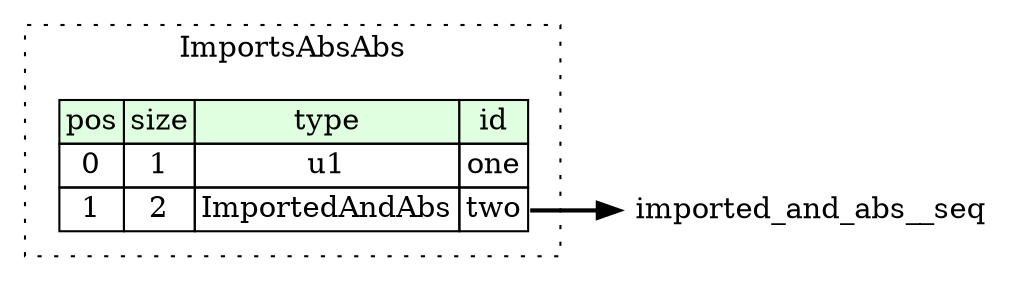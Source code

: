 digraph {
	rankdir=LR;
	node [shape=plaintext];
	subgraph cluster__imports_abs_abs {
		label="ImportsAbsAbs";
		graph[style=dotted];

		imports_abs_abs__seq [label=<<TABLE BORDER="0" CELLBORDER="1" CELLSPACING="0">
			<TR><TD BGCOLOR="#E0FFE0">pos</TD><TD BGCOLOR="#E0FFE0">size</TD><TD BGCOLOR="#E0FFE0">type</TD><TD BGCOLOR="#E0FFE0">id</TD></TR>
			<TR><TD PORT="one_pos">0</TD><TD PORT="one_size">1</TD><TD>u1</TD><TD PORT="one_type">one</TD></TR>
			<TR><TD PORT="two_pos">1</TD><TD PORT="two_size">2</TD><TD>ImportedAndAbs</TD><TD PORT="two_type">two</TD></TR>
		</TABLE>>];
	}
	imports_abs_abs__seq:two_type -> imported_and_abs__seq [style=bold];
}
